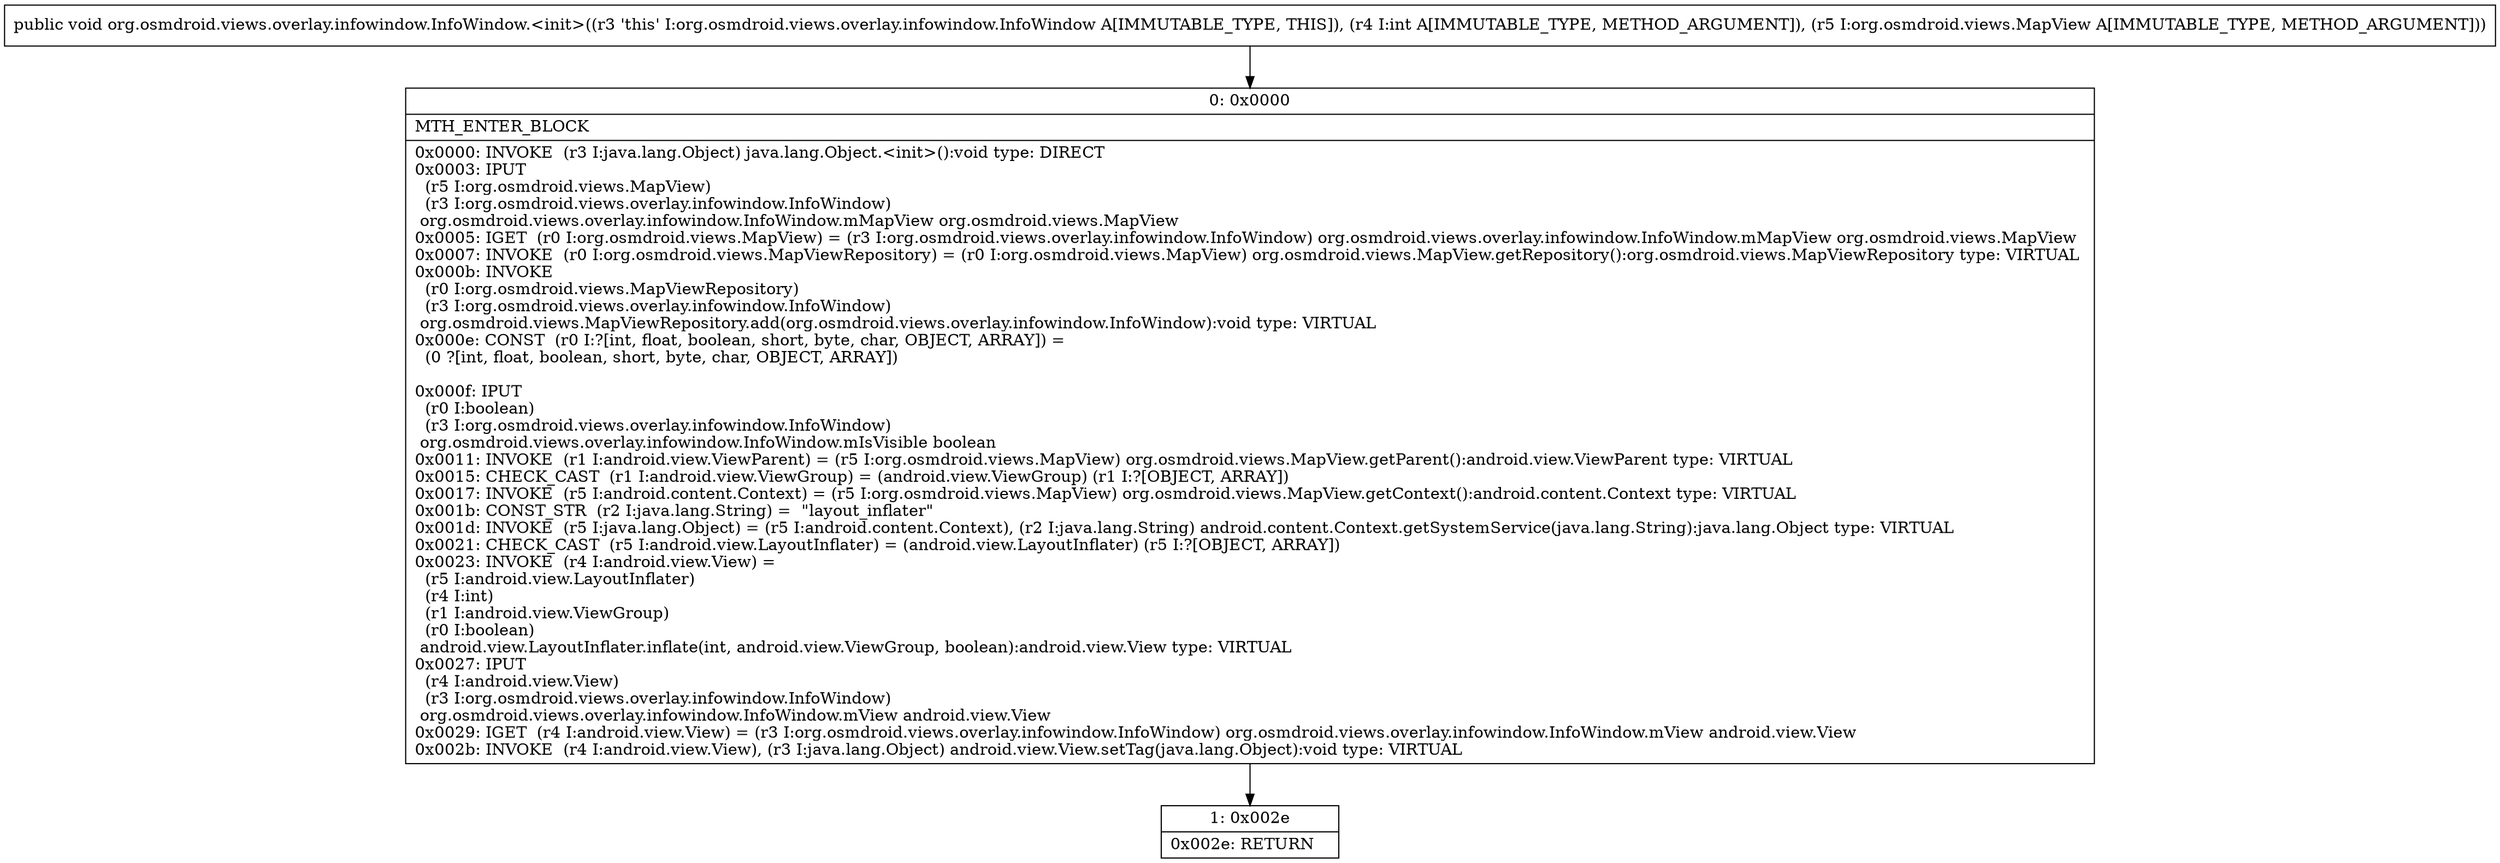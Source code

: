 digraph "CFG fororg.osmdroid.views.overlay.infowindow.InfoWindow.\<init\>(ILorg\/osmdroid\/views\/MapView;)V" {
Node_0 [shape=record,label="{0\:\ 0x0000|MTH_ENTER_BLOCK\l|0x0000: INVOKE  (r3 I:java.lang.Object) java.lang.Object.\<init\>():void type: DIRECT \l0x0003: IPUT  \l  (r5 I:org.osmdroid.views.MapView)\l  (r3 I:org.osmdroid.views.overlay.infowindow.InfoWindow)\l org.osmdroid.views.overlay.infowindow.InfoWindow.mMapView org.osmdroid.views.MapView \l0x0005: IGET  (r0 I:org.osmdroid.views.MapView) = (r3 I:org.osmdroid.views.overlay.infowindow.InfoWindow) org.osmdroid.views.overlay.infowindow.InfoWindow.mMapView org.osmdroid.views.MapView \l0x0007: INVOKE  (r0 I:org.osmdroid.views.MapViewRepository) = (r0 I:org.osmdroid.views.MapView) org.osmdroid.views.MapView.getRepository():org.osmdroid.views.MapViewRepository type: VIRTUAL \l0x000b: INVOKE  \l  (r0 I:org.osmdroid.views.MapViewRepository)\l  (r3 I:org.osmdroid.views.overlay.infowindow.InfoWindow)\l org.osmdroid.views.MapViewRepository.add(org.osmdroid.views.overlay.infowindow.InfoWindow):void type: VIRTUAL \l0x000e: CONST  (r0 I:?[int, float, boolean, short, byte, char, OBJECT, ARRAY]) = \l  (0 ?[int, float, boolean, short, byte, char, OBJECT, ARRAY])\l \l0x000f: IPUT  \l  (r0 I:boolean)\l  (r3 I:org.osmdroid.views.overlay.infowindow.InfoWindow)\l org.osmdroid.views.overlay.infowindow.InfoWindow.mIsVisible boolean \l0x0011: INVOKE  (r1 I:android.view.ViewParent) = (r5 I:org.osmdroid.views.MapView) org.osmdroid.views.MapView.getParent():android.view.ViewParent type: VIRTUAL \l0x0015: CHECK_CAST  (r1 I:android.view.ViewGroup) = (android.view.ViewGroup) (r1 I:?[OBJECT, ARRAY]) \l0x0017: INVOKE  (r5 I:android.content.Context) = (r5 I:org.osmdroid.views.MapView) org.osmdroid.views.MapView.getContext():android.content.Context type: VIRTUAL \l0x001b: CONST_STR  (r2 I:java.lang.String) =  \"layout_inflater\" \l0x001d: INVOKE  (r5 I:java.lang.Object) = (r5 I:android.content.Context), (r2 I:java.lang.String) android.content.Context.getSystemService(java.lang.String):java.lang.Object type: VIRTUAL \l0x0021: CHECK_CAST  (r5 I:android.view.LayoutInflater) = (android.view.LayoutInflater) (r5 I:?[OBJECT, ARRAY]) \l0x0023: INVOKE  (r4 I:android.view.View) = \l  (r5 I:android.view.LayoutInflater)\l  (r4 I:int)\l  (r1 I:android.view.ViewGroup)\l  (r0 I:boolean)\l android.view.LayoutInflater.inflate(int, android.view.ViewGroup, boolean):android.view.View type: VIRTUAL \l0x0027: IPUT  \l  (r4 I:android.view.View)\l  (r3 I:org.osmdroid.views.overlay.infowindow.InfoWindow)\l org.osmdroid.views.overlay.infowindow.InfoWindow.mView android.view.View \l0x0029: IGET  (r4 I:android.view.View) = (r3 I:org.osmdroid.views.overlay.infowindow.InfoWindow) org.osmdroid.views.overlay.infowindow.InfoWindow.mView android.view.View \l0x002b: INVOKE  (r4 I:android.view.View), (r3 I:java.lang.Object) android.view.View.setTag(java.lang.Object):void type: VIRTUAL \l}"];
Node_1 [shape=record,label="{1\:\ 0x002e|0x002e: RETURN   \l}"];
MethodNode[shape=record,label="{public void org.osmdroid.views.overlay.infowindow.InfoWindow.\<init\>((r3 'this' I:org.osmdroid.views.overlay.infowindow.InfoWindow A[IMMUTABLE_TYPE, THIS]), (r4 I:int A[IMMUTABLE_TYPE, METHOD_ARGUMENT]), (r5 I:org.osmdroid.views.MapView A[IMMUTABLE_TYPE, METHOD_ARGUMENT])) }"];
MethodNode -> Node_0;
Node_0 -> Node_1;
}


